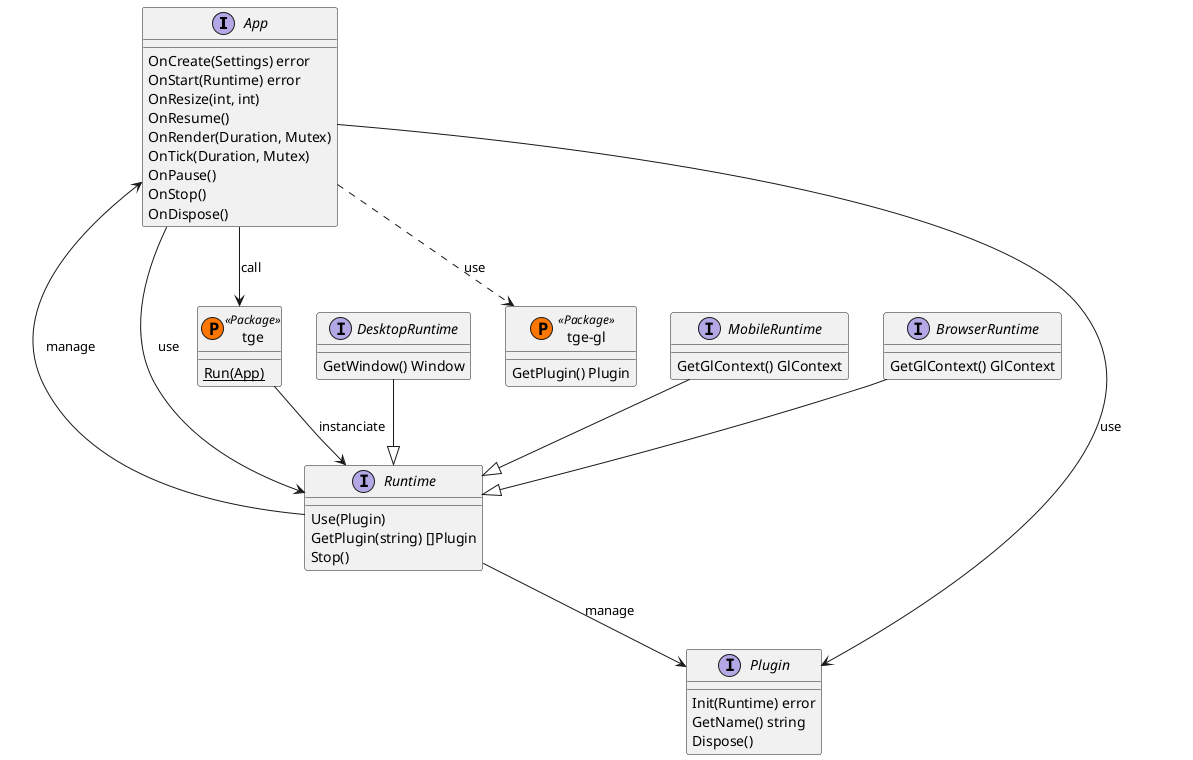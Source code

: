 ```plantuml
@startuml API
' Components
interface App {
    OnCreate(Settings) error
    OnStart(Runtime) error
    OnResize(int, int)
    OnResume()
    OnRender(Duration, Mutex)
    OnTick(Duration, Mutex)
    OnPause()
    OnStop()
    OnDispose()
}

class tge << (P,#FF7700) Package >> {
    {static} Run(App)
}

interface Runtime {
    Use(Plugin)
    GetPlugin(string) []Plugin
    Stop()
}

interface DesktopRuntime {
    GetWindow() Window
}

interface MobileRuntime {
    GetGlContext() GlContext
}

interface BrowserRuntime {
    GetGlContext() GlContext
}

interface Plugin{    
    Init(Runtime) error
    GetName() string
    Dispose()
}

class "tge-gl" << (P,#FF7700) Package >> {
    GetPlugin() Plugin
}

' Relations
App --> tge : call
tge --> Runtime : instanciate
App <-- Runtime : manage
App --> Runtime : use
App --> Plugin : use
Runtime --> Plugin : manage

DesktopRuntime --|> Runtime
MobileRuntime --|> Runtime
BrowserRuntime --|> Runtime

App ..> "tge-gl" : use

@enduml
```